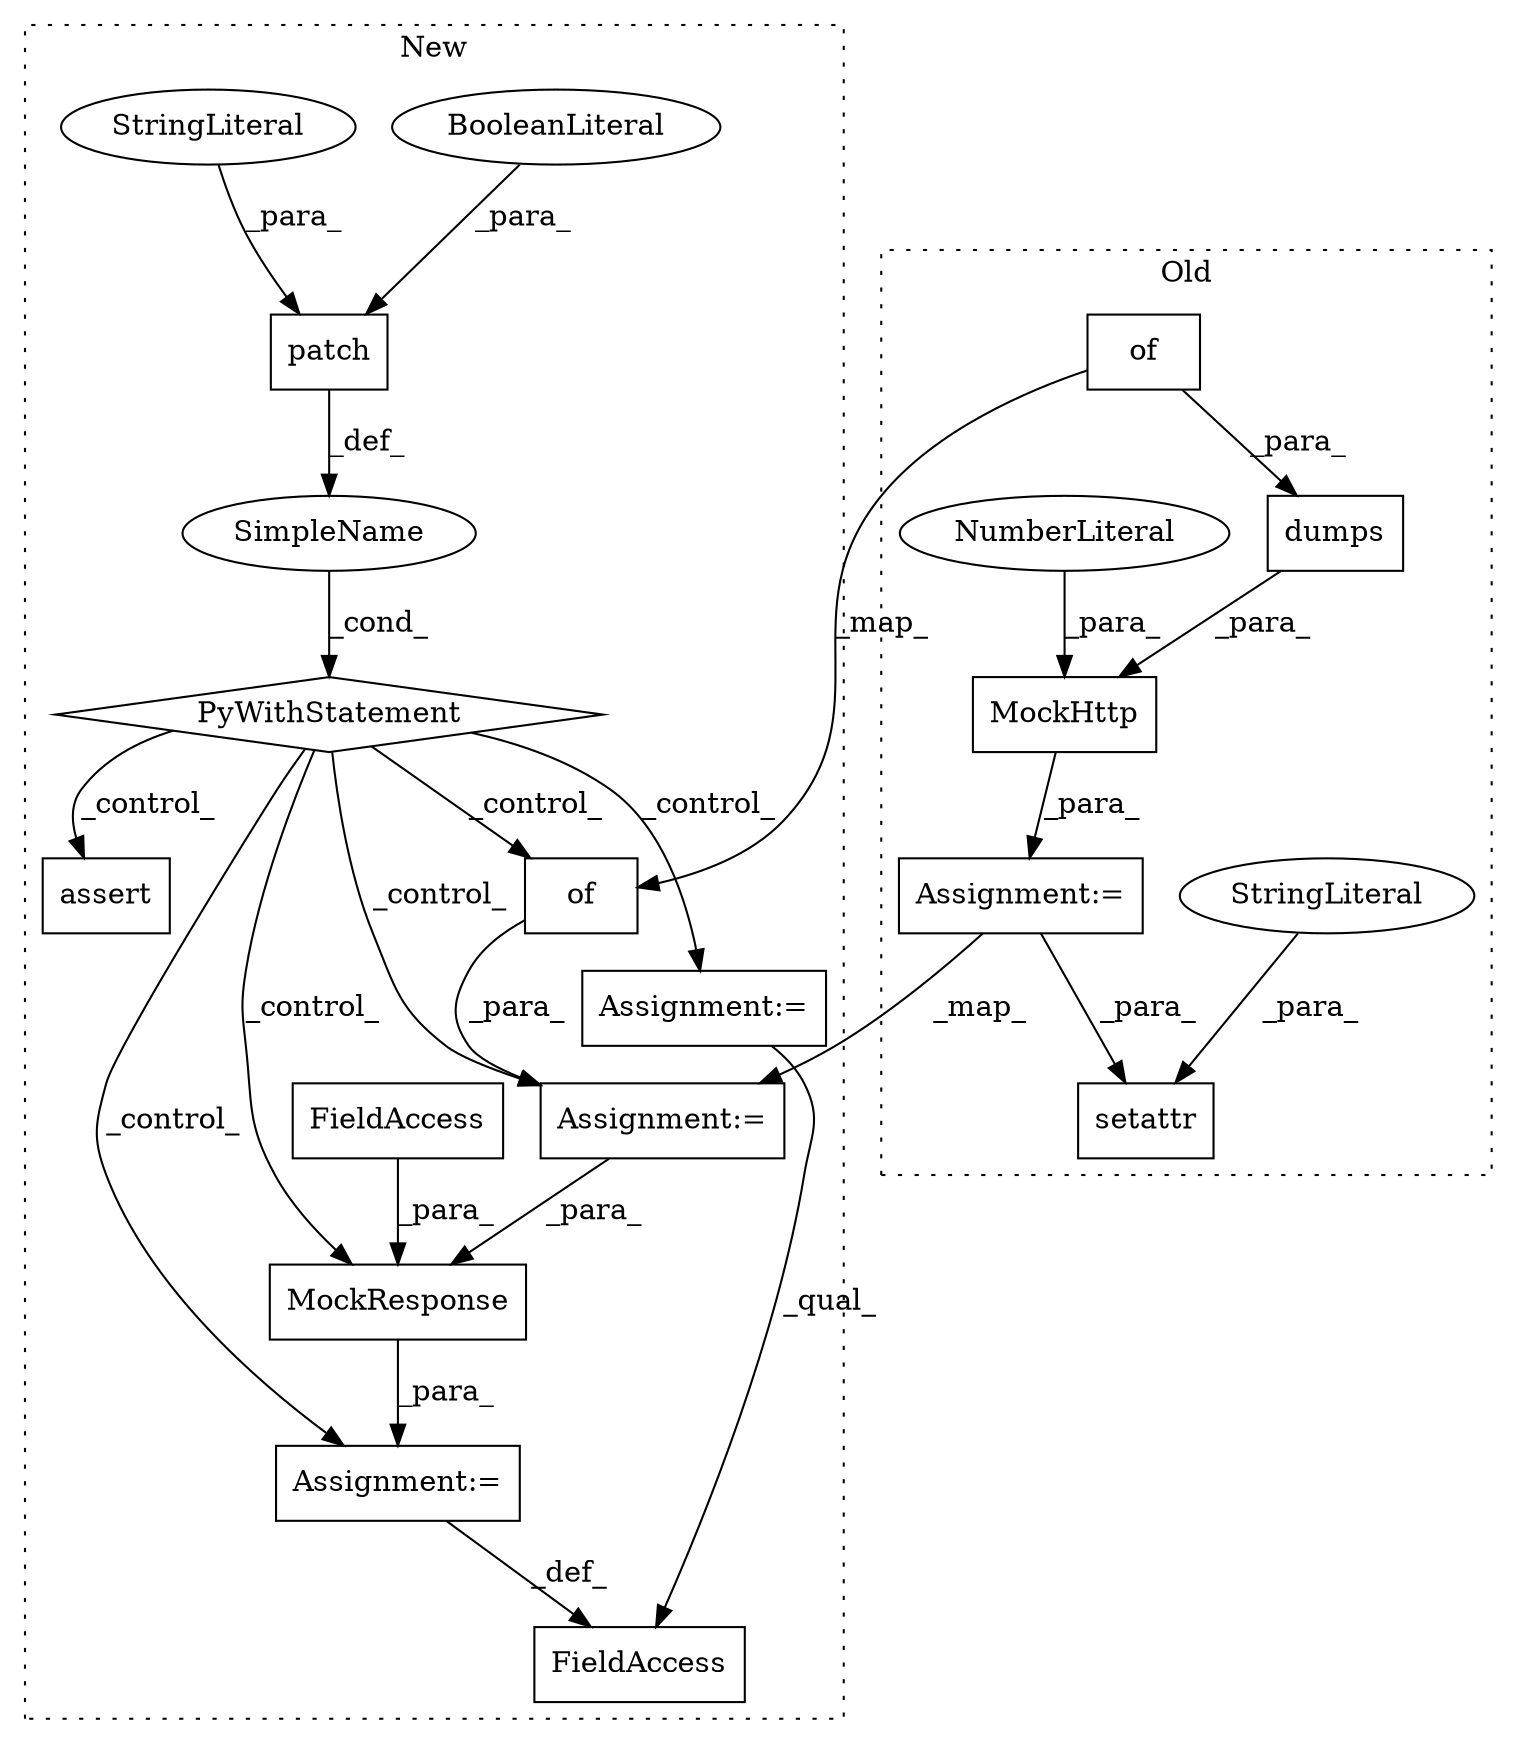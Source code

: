 digraph G {
subgraph cluster0 {
1 [label="setattr" a="32" s="2016,2049" l="8,1" shape="box"];
6 [label="of" a="32" s="1972,1995" l="3,1" shape="box"];
10 [label="MockHttp" a="32" s="1944,1997" l="9,1" shape="box"];
11 [label="NumberLiteral" a="34" s="1953" l="3" shape="ellipse"];
13 [label="dumps" a="32" s="1962,1996" l="6,1" shape="box"];
17 [label="StringLiteral" a="45" s="2033" l="6" shape="ellipse"];
19 [label="Assignment:=" a="7" s="1943" l="1" shape="box"];
label = "Old";
style="dotted";
}
subgraph cluster1 {
2 [label="patch" a="32" s="2006,2075" l="6,1" shape="box"];
3 [label="MockResponse" a="32" s="2177,2209" l="13,1" shape="box"];
4 [label="SimpleName" a="42" s="" l="" shape="ellipse"];
5 [label="PyWithStatement" a="104" s="1991,2076" l="10,2" shape="diamond"];
7 [label="of" a="32" s="2119,2142" l="3,1" shape="box"];
8 [label="FieldAccess" a="22" s="2195" l="14" shape="box"];
9 [label="assert" a="32" s="2668,2887" l="24,1" shape="box"];
12 [label="FieldAccess" a="22" s="2151" l="25" shape="box"];
14 [label="BooleanLiteral" a="9" s="2071" l="4" shape="ellipse"];
15 [label="StringLiteral" a="45" s="2012" l="58" shape="ellipse"];
16 [label="Assignment:=" a="7" s="2176" l="1" shape="box"];
18 [label="Assignment:=" a="7" s="2090" l="12" shape="box"];
20 [label="Assignment:=" a="7" s="2114" l="1" shape="box"];
label = "New";
style="dotted";
}
2 -> 4 [label="_def_"];
3 -> 16 [label="_para_"];
4 -> 5 [label="_cond_"];
5 -> 18 [label="_control_"];
5 -> 3 [label="_control_"];
5 -> 16 [label="_control_"];
5 -> 20 [label="_control_"];
5 -> 7 [label="_control_"];
5 -> 9 [label="_control_"];
6 -> 13 [label="_para_"];
6 -> 7 [label="_map_"];
7 -> 20 [label="_para_"];
8 -> 3 [label="_para_"];
10 -> 19 [label="_para_"];
11 -> 10 [label="_para_"];
13 -> 10 [label="_para_"];
14 -> 2 [label="_para_"];
15 -> 2 [label="_para_"];
16 -> 12 [label="_def_"];
17 -> 1 [label="_para_"];
18 -> 12 [label="_qual_"];
19 -> 20 [label="_map_"];
19 -> 1 [label="_para_"];
20 -> 3 [label="_para_"];
}